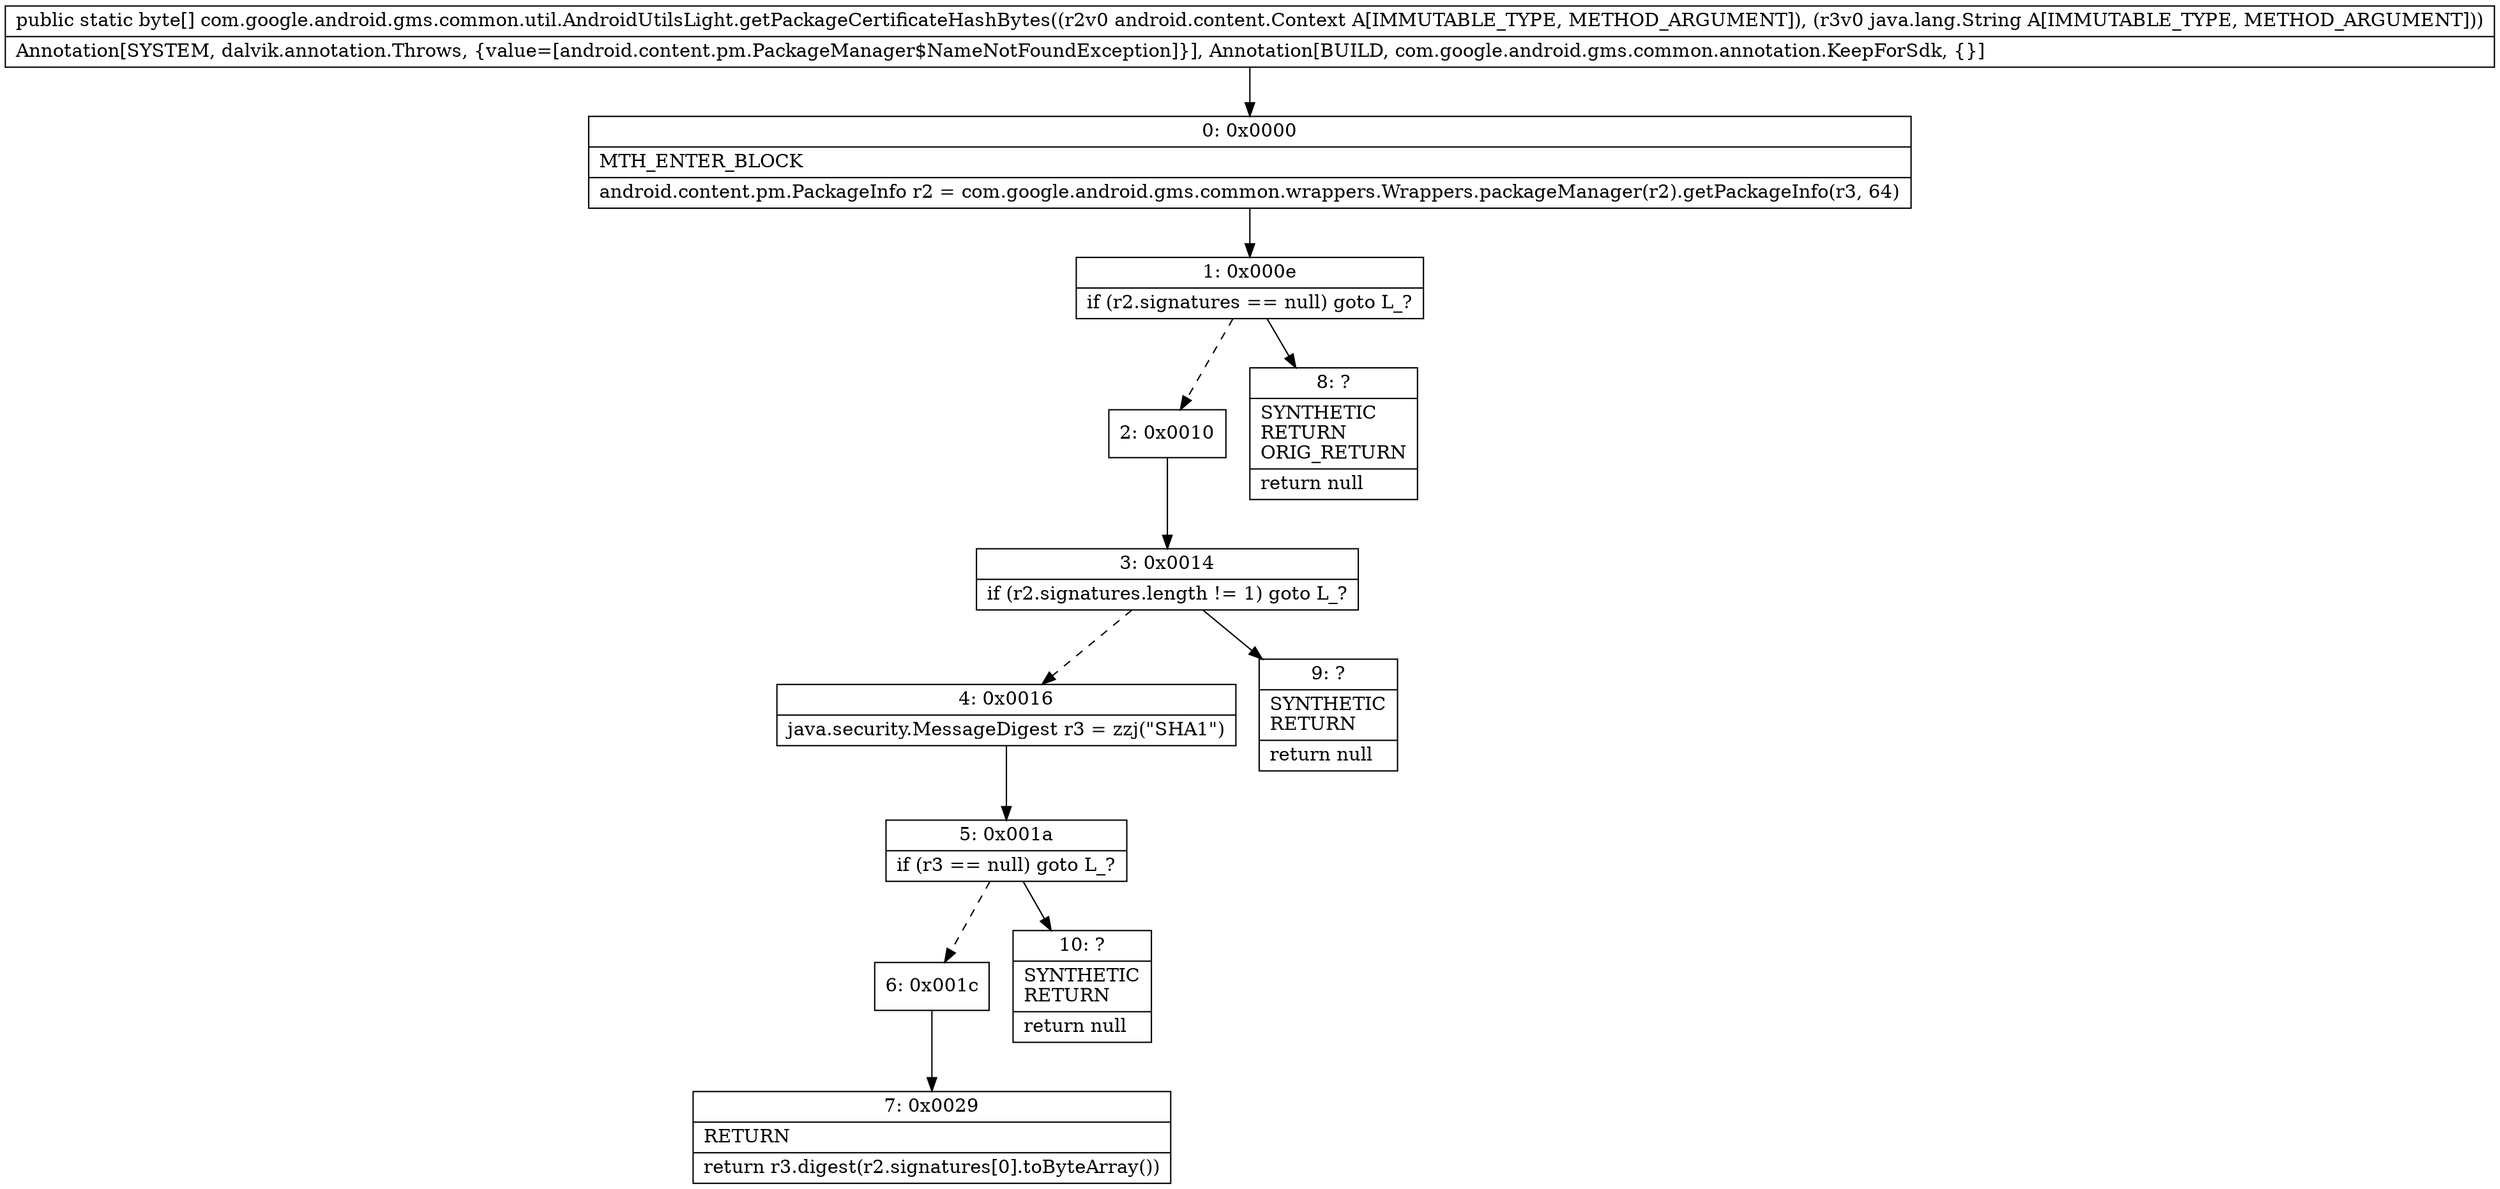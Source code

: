 digraph "CFG forcom.google.android.gms.common.util.AndroidUtilsLight.getPackageCertificateHashBytes(Landroid\/content\/Context;Ljava\/lang\/String;)[B" {
Node_0 [shape=record,label="{0\:\ 0x0000|MTH_ENTER_BLOCK\l|android.content.pm.PackageInfo r2 = com.google.android.gms.common.wrappers.Wrappers.packageManager(r2).getPackageInfo(r3, 64)\l}"];
Node_1 [shape=record,label="{1\:\ 0x000e|if (r2.signatures == null) goto L_?\l}"];
Node_2 [shape=record,label="{2\:\ 0x0010}"];
Node_3 [shape=record,label="{3\:\ 0x0014|if (r2.signatures.length != 1) goto L_?\l}"];
Node_4 [shape=record,label="{4\:\ 0x0016|java.security.MessageDigest r3 = zzj(\"SHA1\")\l}"];
Node_5 [shape=record,label="{5\:\ 0x001a|if (r3 == null) goto L_?\l}"];
Node_6 [shape=record,label="{6\:\ 0x001c}"];
Node_7 [shape=record,label="{7\:\ 0x0029|RETURN\l|return r3.digest(r2.signatures[0].toByteArray())\l}"];
Node_8 [shape=record,label="{8\:\ ?|SYNTHETIC\lRETURN\lORIG_RETURN\l|return null\l}"];
Node_9 [shape=record,label="{9\:\ ?|SYNTHETIC\lRETURN\l|return null\l}"];
Node_10 [shape=record,label="{10\:\ ?|SYNTHETIC\lRETURN\l|return null\l}"];
MethodNode[shape=record,label="{public static byte[] com.google.android.gms.common.util.AndroidUtilsLight.getPackageCertificateHashBytes((r2v0 android.content.Context A[IMMUTABLE_TYPE, METHOD_ARGUMENT]), (r3v0 java.lang.String A[IMMUTABLE_TYPE, METHOD_ARGUMENT]))  | Annotation[SYSTEM, dalvik.annotation.Throws, \{value=[android.content.pm.PackageManager$NameNotFoundException]\}], Annotation[BUILD, com.google.android.gms.common.annotation.KeepForSdk, \{\}]\l}"];
MethodNode -> Node_0;
Node_0 -> Node_1;
Node_1 -> Node_2[style=dashed];
Node_1 -> Node_8;
Node_2 -> Node_3;
Node_3 -> Node_4[style=dashed];
Node_3 -> Node_9;
Node_4 -> Node_5;
Node_5 -> Node_6[style=dashed];
Node_5 -> Node_10;
Node_6 -> Node_7;
}

